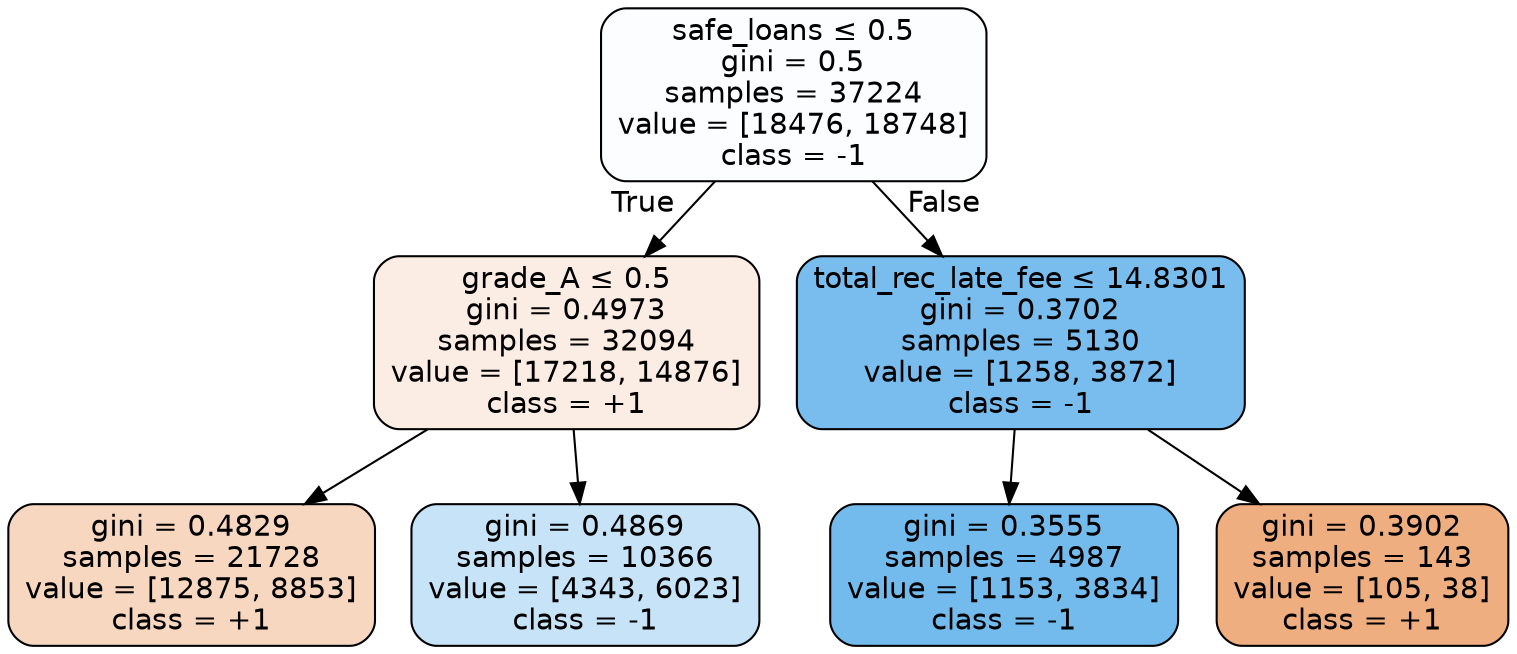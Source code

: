 digraph Tree {
node [shape=box, style="filled, rounded", color="black", fontname=helvetica] ;
edge [fontname=helvetica] ;
0 [label=<safe_loans &le; 0.5<br/>gini = 0.5<br/>samples = 37224<br/>value = [18476, 18748]<br/>class = -1>, fillcolor="#399de504"] ;
1 [label=<grade_A &le; 0.5<br/>gini = 0.4973<br/>samples = 32094<br/>value = [17218, 14876]<br/>class = +1>, fillcolor="#e5813923"] ;
0 -> 1 [labeldistance=2.5, labelangle=45, headlabel="True"] ;
2 [label=<gini = 0.4829<br/>samples = 21728<br/>value = [12875, 8853]<br/>class = +1>, fillcolor="#e5813950"] ;
1 -> 2 ;
3 [label=<gini = 0.4869<br/>samples = 10366<br/>value = [4343, 6023]<br/>class = -1>, fillcolor="#399de547"] ;
1 -> 3 ;
4 [label=<total_rec_late_fee &le; 14.8301<br/>gini = 0.3702<br/>samples = 5130<br/>value = [1258, 3872]<br/>class = -1>, fillcolor="#399de5ac"] ;
0 -> 4 [labeldistance=2.5, labelangle=-45, headlabel="False"] ;
5 [label=<gini = 0.3555<br/>samples = 4987<br/>value = [1153, 3834]<br/>class = -1>, fillcolor="#399de5b2"] ;
4 -> 5 ;
6 [label=<gini = 0.3902<br/>samples = 143<br/>value = [105, 38]<br/>class = +1>, fillcolor="#e58139a3"] ;
4 -> 6 ;
}